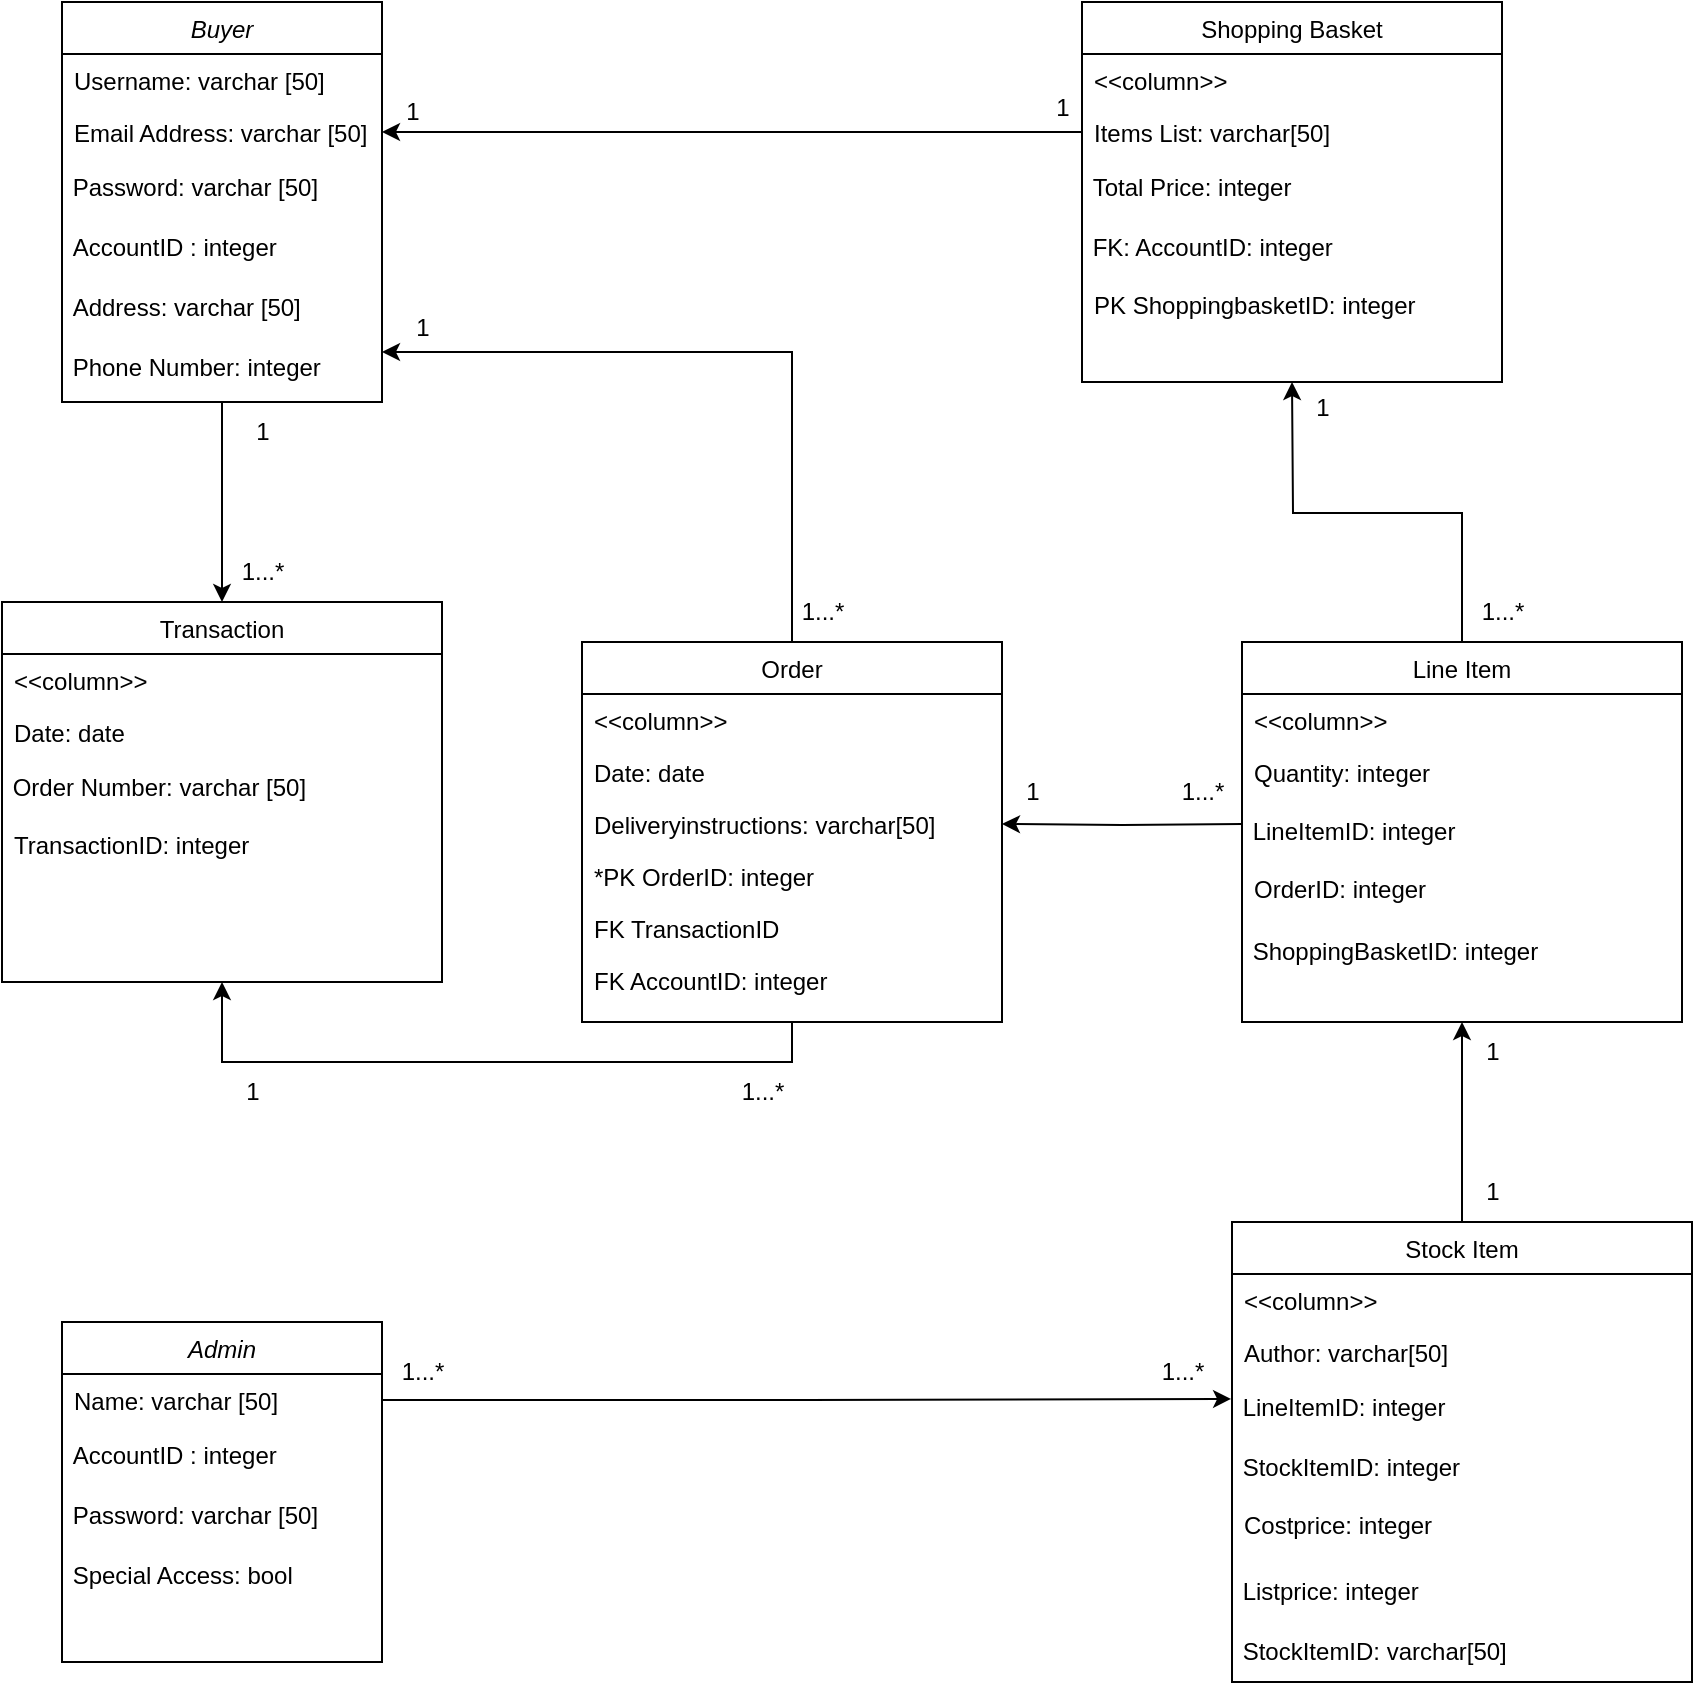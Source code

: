 <mxfile version="24.0.6" type="device">
  <diagram id="C5RBs43oDa-KdzZeNtuy" name="Page-1">
    <mxGraphModel dx="1434" dy="746" grid="1" gridSize="10" guides="1" tooltips="1" connect="1" arrows="1" fold="1" page="1" pageScale="1" pageWidth="827" pageHeight="1169" math="0" shadow="0">
      <root>
        <mxCell id="WIyWlLk6GJQsqaUBKTNV-0" />
        <mxCell id="WIyWlLk6GJQsqaUBKTNV-1" parent="WIyWlLk6GJQsqaUBKTNV-0" />
        <mxCell id="osQUJUoBIRixtBy5iLT0-38" style="edgeStyle=orthogonalEdgeStyle;rounded=0;orthogonalLoop=1;jettySize=auto;html=1;exitX=0.5;exitY=1;exitDx=0;exitDy=0;entryX=0.5;entryY=0;entryDx=0;entryDy=0;" parent="WIyWlLk6GJQsqaUBKTNV-1" source="zkfFHV4jXpPFQw0GAbJ--0" target="osQUJUoBIRixtBy5iLT0-31" edge="1">
          <mxGeometry relative="1" as="geometry" />
        </mxCell>
        <mxCell id="zkfFHV4jXpPFQw0GAbJ--0" value="Buyer" style="swimlane;fontStyle=2;align=center;verticalAlign=top;childLayout=stackLayout;horizontal=1;startSize=26;horizontalStack=0;resizeParent=1;resizeLast=0;collapsible=1;marginBottom=0;rounded=0;shadow=0;strokeWidth=1;" parent="WIyWlLk6GJQsqaUBKTNV-1" vertex="1">
          <mxGeometry x="60" y="210" width="160" height="200" as="geometry">
            <mxRectangle x="230" y="140" width="160" height="26" as="alternateBounds" />
          </mxGeometry>
        </mxCell>
        <mxCell id="zkfFHV4jXpPFQw0GAbJ--1" value="Username: varchar [50]" style="text;align=left;verticalAlign=top;spacingLeft=4;spacingRight=4;overflow=hidden;rotatable=0;points=[[0,0.5],[1,0.5]];portConstraint=eastwest;" parent="zkfFHV4jXpPFQw0GAbJ--0" vertex="1">
          <mxGeometry y="26" width="160" height="26" as="geometry" />
        </mxCell>
        <mxCell id="zkfFHV4jXpPFQw0GAbJ--3" value="Email Address: varchar [50]" style="text;align=left;verticalAlign=top;spacingLeft=4;spacingRight=4;overflow=hidden;rotatable=0;points=[[0,0.5],[1,0.5]];portConstraint=eastwest;rounded=0;shadow=0;html=0;" parent="zkfFHV4jXpPFQw0GAbJ--0" vertex="1">
          <mxGeometry y="52" width="160" height="26" as="geometry" />
        </mxCell>
        <mxCell id="osQUJUoBIRixtBy5iLT0-11" value="&amp;nbsp;Password: varchar [50]" style="text;html=1;align=left;verticalAlign=middle;resizable=0;points=[];autosize=1;strokeColor=none;fillColor=none;" parent="zkfFHV4jXpPFQw0GAbJ--0" vertex="1">
          <mxGeometry y="78" width="160" height="30" as="geometry" />
        </mxCell>
        <mxCell id="osQUJUoBIRixtBy5iLT0-10" value="&amp;nbsp;AccountID : integer" style="text;html=1;align=left;verticalAlign=middle;resizable=0;points=[];autosize=1;strokeColor=none;fillColor=none;" parent="zkfFHV4jXpPFQw0GAbJ--0" vertex="1">
          <mxGeometry y="108" width="160" height="30" as="geometry" />
        </mxCell>
        <mxCell id="osQUJUoBIRixtBy5iLT0-27" value="&amp;nbsp;Address: varchar [50]" style="text;html=1;align=left;verticalAlign=middle;resizable=0;points=[];autosize=1;strokeColor=none;fillColor=none;" parent="zkfFHV4jXpPFQw0GAbJ--0" vertex="1">
          <mxGeometry y="138" width="160" height="30" as="geometry" />
        </mxCell>
        <mxCell id="osQUJUoBIRixtBy5iLT0-30" value="&amp;nbsp;Phone Number: integer" style="text;html=1;align=left;verticalAlign=middle;resizable=0;points=[];autosize=1;strokeColor=none;fillColor=none;" parent="zkfFHV4jXpPFQw0GAbJ--0" vertex="1">
          <mxGeometry y="168" width="160" height="30" as="geometry" />
        </mxCell>
        <mxCell id="zkfFHV4jXpPFQw0GAbJ--17" value="Order" style="swimlane;fontStyle=0;align=center;verticalAlign=top;childLayout=stackLayout;horizontal=1;startSize=26;horizontalStack=0;resizeParent=1;resizeLast=0;collapsible=1;marginBottom=0;rounded=0;shadow=0;strokeWidth=1;" parent="WIyWlLk6GJQsqaUBKTNV-1" vertex="1">
          <mxGeometry x="320" y="530" width="210" height="190" as="geometry">
            <mxRectangle x="550" y="140" width="160" height="26" as="alternateBounds" />
          </mxGeometry>
        </mxCell>
        <mxCell id="zkfFHV4jXpPFQw0GAbJ--18" value="&lt;&lt;column&gt;&gt;" style="text;align=left;verticalAlign=top;spacingLeft=4;spacingRight=4;overflow=hidden;rotatable=0;points=[[0,0.5],[1,0.5]];portConstraint=eastwest;" parent="zkfFHV4jXpPFQw0GAbJ--17" vertex="1">
          <mxGeometry y="26" width="210" height="26" as="geometry" />
        </mxCell>
        <mxCell id="zkfFHV4jXpPFQw0GAbJ--19" value="Date: date" style="text;align=left;verticalAlign=top;spacingLeft=4;spacingRight=4;overflow=hidden;rotatable=0;points=[[0,0.5],[1,0.5]];portConstraint=eastwest;rounded=0;shadow=0;html=0;" parent="zkfFHV4jXpPFQw0GAbJ--17" vertex="1">
          <mxGeometry y="52" width="210" height="26" as="geometry" />
        </mxCell>
        <mxCell id="zkfFHV4jXpPFQw0GAbJ--20" value="Deliveryinstructions: varchar[50]" style="text;align=left;verticalAlign=top;spacingLeft=4;spacingRight=4;overflow=hidden;rotatable=0;points=[[0,0.5],[1,0.5]];portConstraint=eastwest;rounded=0;shadow=0;html=0;" parent="zkfFHV4jXpPFQw0GAbJ--17" vertex="1">
          <mxGeometry y="78" width="210" height="26" as="geometry" />
        </mxCell>
        <mxCell id="zkfFHV4jXpPFQw0GAbJ--21" value="*PK OrderID: integer" style="text;align=left;verticalAlign=top;spacingLeft=4;spacingRight=4;overflow=hidden;rotatable=0;points=[[0,0.5],[1,0.5]];portConstraint=eastwest;rounded=0;shadow=0;html=0;" parent="zkfFHV4jXpPFQw0GAbJ--17" vertex="1">
          <mxGeometry y="104" width="210" height="26" as="geometry" />
        </mxCell>
        <mxCell id="zkfFHV4jXpPFQw0GAbJ--24" value="FK TransactionID" style="text;align=left;verticalAlign=top;spacingLeft=4;spacingRight=4;overflow=hidden;rotatable=0;points=[[0,0.5],[1,0.5]];portConstraint=eastwest;" parent="zkfFHV4jXpPFQw0GAbJ--17" vertex="1">
          <mxGeometry y="130" width="210" height="26" as="geometry" />
        </mxCell>
        <mxCell id="zkfFHV4jXpPFQw0GAbJ--22" value="FK AccountID: integer" style="text;align=left;verticalAlign=top;spacingLeft=4;spacingRight=4;overflow=hidden;rotatable=0;points=[[0,0.5],[1,0.5]];portConstraint=eastwest;rounded=0;shadow=0;html=0;" parent="zkfFHV4jXpPFQw0GAbJ--17" vertex="1">
          <mxGeometry y="156" width="210" height="26" as="geometry" />
        </mxCell>
        <mxCell id="osQUJUoBIRixtBy5iLT0-13" value="Admin" style="swimlane;fontStyle=2;align=center;verticalAlign=top;childLayout=stackLayout;horizontal=1;startSize=26;horizontalStack=0;resizeParent=1;resizeLast=0;collapsible=1;marginBottom=0;rounded=0;shadow=0;strokeWidth=1;" parent="WIyWlLk6GJQsqaUBKTNV-1" vertex="1">
          <mxGeometry x="60" y="870" width="160" height="170" as="geometry">
            <mxRectangle x="230" y="140" width="160" height="26" as="alternateBounds" />
          </mxGeometry>
        </mxCell>
        <mxCell id="osQUJUoBIRixtBy5iLT0-14" value="Name: varchar [50]" style="text;align=left;verticalAlign=top;spacingLeft=4;spacingRight=4;overflow=hidden;rotatable=0;points=[[0,0.5],[1,0.5]];portConstraint=eastwest;" parent="osQUJUoBIRixtBy5iLT0-13" vertex="1">
          <mxGeometry y="26" width="160" height="26" as="geometry" />
        </mxCell>
        <mxCell id="osQUJUoBIRixtBy5iLT0-16" value="&amp;nbsp;AccountID : integer" style="text;html=1;align=left;verticalAlign=middle;resizable=0;points=[];autosize=1;strokeColor=none;fillColor=none;" parent="osQUJUoBIRixtBy5iLT0-13" vertex="1">
          <mxGeometry y="52" width="160" height="30" as="geometry" />
        </mxCell>
        <mxCell id="osQUJUoBIRixtBy5iLT0-17" value="&amp;nbsp;Password: varchar [50]" style="text;html=1;align=left;verticalAlign=middle;resizable=0;points=[];autosize=1;strokeColor=none;fillColor=none;" parent="osQUJUoBIRixtBy5iLT0-13" vertex="1">
          <mxGeometry y="82" width="160" height="30" as="geometry" />
        </mxCell>
        <mxCell id="osQUJUoBIRixtBy5iLT0-24" value="&amp;nbsp;Special Access: bool" style="text;html=1;align=left;verticalAlign=middle;resizable=0;points=[];autosize=1;strokeColor=none;fillColor=none;" parent="osQUJUoBIRixtBy5iLT0-13" vertex="1">
          <mxGeometry y="112" width="160" height="30" as="geometry" />
        </mxCell>
        <mxCell id="osQUJUoBIRixtBy5iLT0-31" value="Transaction" style="swimlane;fontStyle=0;align=center;verticalAlign=top;childLayout=stackLayout;horizontal=1;startSize=26;horizontalStack=0;resizeParent=1;resizeLast=0;collapsible=1;marginBottom=0;rounded=0;shadow=0;strokeWidth=1;" parent="WIyWlLk6GJQsqaUBKTNV-1" vertex="1">
          <mxGeometry x="30" y="510" width="220" height="190" as="geometry">
            <mxRectangle x="130" y="380" width="160" height="26" as="alternateBounds" />
          </mxGeometry>
        </mxCell>
        <mxCell id="osQUJUoBIRixtBy5iLT0-32" value="&lt;&lt;column&gt;&gt;" style="text;align=left;verticalAlign=top;spacingLeft=4;spacingRight=4;overflow=hidden;rotatable=0;points=[[0,0.5],[1,0.5]];portConstraint=eastwest;" parent="osQUJUoBIRixtBy5iLT0-31" vertex="1">
          <mxGeometry y="26" width="220" height="26" as="geometry" />
        </mxCell>
        <mxCell id="osQUJUoBIRixtBy5iLT0-33" value="Date: date" style="text;align=left;verticalAlign=top;spacingLeft=4;spacingRight=4;overflow=hidden;rotatable=0;points=[[0,0.5],[1,0.5]];portConstraint=eastwest;rounded=0;shadow=0;html=0;" parent="osQUJUoBIRixtBy5iLT0-31" vertex="1">
          <mxGeometry y="52" width="220" height="26" as="geometry" />
        </mxCell>
        <mxCell id="osQUJUoBIRixtBy5iLT0-34" value="&amp;nbsp;Order Number: varchar [50]" style="text;html=1;align=left;verticalAlign=middle;resizable=0;points=[];autosize=1;strokeColor=none;fillColor=none;rotation=0;" parent="osQUJUoBIRixtBy5iLT0-31" vertex="1">
          <mxGeometry y="78" width="220" height="30" as="geometry" />
        </mxCell>
        <mxCell id="osQUJUoBIRixtBy5iLT0-35" value="TransactionID: integer" style="text;align=left;verticalAlign=top;spacingLeft=4;spacingRight=4;overflow=hidden;rotatable=0;points=[[0,0.5],[1,0.5]];portConstraint=eastwest;fontStyle=0" parent="osQUJUoBIRixtBy5iLT0-31" vertex="1">
          <mxGeometry y="108" width="220" height="52" as="geometry" />
        </mxCell>
        <mxCell id="zkfFHV4jXpPFQw0GAbJ--6" value="Shopping Basket" style="swimlane;fontStyle=0;align=center;verticalAlign=top;childLayout=stackLayout;horizontal=1;startSize=26;horizontalStack=0;resizeParent=1;resizeLast=0;collapsible=1;marginBottom=0;rounded=0;shadow=0;strokeWidth=1;" parent="WIyWlLk6GJQsqaUBKTNV-1" vertex="1">
          <mxGeometry x="570" y="210" width="210" height="190" as="geometry">
            <mxRectangle x="130" y="380" width="160" height="26" as="alternateBounds" />
          </mxGeometry>
        </mxCell>
        <mxCell id="zkfFHV4jXpPFQw0GAbJ--7" value="&lt;&lt;column&gt;&gt;" style="text;align=left;verticalAlign=top;spacingLeft=4;spacingRight=4;overflow=hidden;rotatable=0;points=[[0,0.5],[1,0.5]];portConstraint=eastwest;" parent="zkfFHV4jXpPFQw0GAbJ--6" vertex="1">
          <mxGeometry y="26" width="210" height="26" as="geometry" />
        </mxCell>
        <mxCell id="zkfFHV4jXpPFQw0GAbJ--8" value="Items List: varchar[50]&#xa;" style="text;align=left;verticalAlign=top;spacingLeft=4;spacingRight=4;overflow=hidden;rotatable=0;points=[[0,0.5],[1,0.5]];portConstraint=eastwest;rounded=0;shadow=0;html=0;" parent="zkfFHV4jXpPFQw0GAbJ--6" vertex="1">
          <mxGeometry y="52" width="210" height="26" as="geometry" />
        </mxCell>
        <mxCell id="osQUJUoBIRixtBy5iLT0-36" value="&amp;nbsp;Total Price: integer" style="text;html=1;align=left;verticalAlign=middle;resizable=0;points=[];autosize=1;strokeColor=none;fillColor=none;" parent="zkfFHV4jXpPFQw0GAbJ--6" vertex="1">
          <mxGeometry y="78" width="210" height="30" as="geometry" />
        </mxCell>
        <mxCell id="osQUJUoBIRixtBy5iLT0-7" value="&lt;span style=&quot;&quot;&gt;&amp;nbsp;FK: AccountID: integer&lt;/span&gt;" style="text;html=1;align=left;verticalAlign=middle;resizable=0;points=[];autosize=1;strokeColor=none;fillColor=none;rotation=0;" parent="zkfFHV4jXpPFQw0GAbJ--6" vertex="1">
          <mxGeometry y="108" width="210" height="30" as="geometry" />
        </mxCell>
        <mxCell id="zkfFHV4jXpPFQw0GAbJ--10" value="PK ShoppingbasketID: integer&#xa;" style="text;align=left;verticalAlign=top;spacingLeft=4;spacingRight=4;overflow=hidden;rotatable=0;points=[[0,0.5],[1,0.5]];portConstraint=eastwest;fontStyle=0" parent="zkfFHV4jXpPFQw0GAbJ--6" vertex="1">
          <mxGeometry y="138" width="210" height="22" as="geometry" />
        </mxCell>
        <mxCell id="osQUJUoBIRixtBy5iLT0-37" style="edgeStyle=orthogonalEdgeStyle;rounded=0;orthogonalLoop=1;jettySize=auto;html=1;exitX=0.5;exitY=0;exitDx=0;exitDy=0;entryX=1;entryY=0.233;entryDx=0;entryDy=0;entryPerimeter=0;" parent="WIyWlLk6GJQsqaUBKTNV-1" source="zkfFHV4jXpPFQw0GAbJ--17" target="osQUJUoBIRixtBy5iLT0-30" edge="1">
          <mxGeometry relative="1" as="geometry" />
        </mxCell>
        <mxCell id="osQUJUoBIRixtBy5iLT0-39" style="edgeStyle=orthogonalEdgeStyle;rounded=0;orthogonalLoop=1;jettySize=auto;html=1;exitX=0.5;exitY=1;exitDx=0;exitDy=0;entryX=0.5;entryY=1;entryDx=0;entryDy=0;" parent="WIyWlLk6GJQsqaUBKTNV-1" source="zkfFHV4jXpPFQw0GAbJ--17" target="osQUJUoBIRixtBy5iLT0-31" edge="1">
          <mxGeometry relative="1" as="geometry" />
        </mxCell>
        <mxCell id="osQUJUoBIRixtBy5iLT0-40" style="edgeStyle=orthogonalEdgeStyle;rounded=0;orthogonalLoop=1;jettySize=auto;html=1;entryX=1;entryY=0.5;entryDx=0;entryDy=0;exitX=0;exitY=0.5;exitDx=0;exitDy=0;" parent="WIyWlLk6GJQsqaUBKTNV-1" source="zkfFHV4jXpPFQw0GAbJ--8" target="zkfFHV4jXpPFQw0GAbJ--3" edge="1">
          <mxGeometry relative="1" as="geometry">
            <mxPoint x="560" y="275" as="sourcePoint" />
          </mxGeometry>
        </mxCell>
        <mxCell id="osQUJUoBIRixtBy5iLT0-54" style="edgeStyle=orthogonalEdgeStyle;rounded=0;orthogonalLoop=1;jettySize=auto;html=1;exitX=0.5;exitY=0;exitDx=0;exitDy=0;" parent="WIyWlLk6GJQsqaUBKTNV-1" source="osQUJUoBIRixtBy5iLT0-41" edge="1">
          <mxGeometry relative="1" as="geometry">
            <mxPoint x="675" y="400" as="targetPoint" />
          </mxGeometry>
        </mxCell>
        <mxCell id="osQUJUoBIRixtBy5iLT0-41" value="Line Item" style="swimlane;fontStyle=0;align=center;verticalAlign=top;childLayout=stackLayout;horizontal=1;startSize=26;horizontalStack=0;resizeParent=1;resizeLast=0;collapsible=1;marginBottom=0;rounded=0;shadow=0;strokeWidth=1;" parent="WIyWlLk6GJQsqaUBKTNV-1" vertex="1">
          <mxGeometry x="650" y="530" width="220" height="190" as="geometry">
            <mxRectangle x="130" y="380" width="160" height="26" as="alternateBounds" />
          </mxGeometry>
        </mxCell>
        <mxCell id="osQUJUoBIRixtBy5iLT0-42" value="&lt;&lt;column&gt;&gt;" style="text;align=left;verticalAlign=top;spacingLeft=4;spacingRight=4;overflow=hidden;rotatable=0;points=[[0,0.5],[1,0.5]];portConstraint=eastwest;" parent="osQUJUoBIRixtBy5iLT0-41" vertex="1">
          <mxGeometry y="26" width="220" height="26" as="geometry" />
        </mxCell>
        <mxCell id="osQUJUoBIRixtBy5iLT0-43" value="Quantity: integer" style="text;align=left;verticalAlign=top;spacingLeft=4;spacingRight=4;overflow=hidden;rotatable=0;points=[[0,0.5],[1,0.5]];portConstraint=eastwest;rounded=0;shadow=0;html=0;" parent="osQUJUoBIRixtBy5iLT0-41" vertex="1">
          <mxGeometry y="52" width="220" height="28" as="geometry" />
        </mxCell>
        <mxCell id="osQUJUoBIRixtBy5iLT0-44" value="&amp;nbsp;LineItemID: integer" style="text;html=1;align=left;verticalAlign=middle;resizable=0;points=[];autosize=1;strokeColor=none;fillColor=none;rotation=0;" parent="osQUJUoBIRixtBy5iLT0-41" vertex="1">
          <mxGeometry y="80" width="220" height="30" as="geometry" />
        </mxCell>
        <mxCell id="osQUJUoBIRixtBy5iLT0-45" value="OrderID: integer" style="text;align=left;verticalAlign=top;spacingLeft=4;spacingRight=4;overflow=hidden;rotatable=0;points=[[0,0.5],[1,0.5]];portConstraint=eastwest;fontStyle=0" parent="osQUJUoBIRixtBy5iLT0-41" vertex="1">
          <mxGeometry y="110" width="220" height="30" as="geometry" />
        </mxCell>
        <mxCell id="osQUJUoBIRixtBy5iLT0-55" value="&amp;nbsp;ShoppingBasketID: integer" style="text;html=1;align=left;verticalAlign=middle;resizable=0;points=[];autosize=1;strokeColor=none;fillColor=none;" parent="osQUJUoBIRixtBy5iLT0-41" vertex="1">
          <mxGeometry y="140" width="220" height="30" as="geometry" />
        </mxCell>
        <mxCell id="osQUJUoBIRixtBy5iLT0-52" style="edgeStyle=orthogonalEdgeStyle;rounded=0;orthogonalLoop=1;jettySize=auto;html=1;exitX=0.5;exitY=0;exitDx=0;exitDy=0;entryX=0.5;entryY=1;entryDx=0;entryDy=0;" parent="WIyWlLk6GJQsqaUBKTNV-1" source="osQUJUoBIRixtBy5iLT0-46" target="osQUJUoBIRixtBy5iLT0-41" edge="1">
          <mxGeometry relative="1" as="geometry" />
        </mxCell>
        <mxCell id="osQUJUoBIRixtBy5iLT0-46" value="Stock Item" style="swimlane;fontStyle=0;align=center;verticalAlign=top;childLayout=stackLayout;horizontal=1;startSize=26;horizontalStack=0;resizeParent=1;resizeLast=0;collapsible=1;marginBottom=0;rounded=0;shadow=0;strokeWidth=1;" parent="WIyWlLk6GJQsqaUBKTNV-1" vertex="1">
          <mxGeometry x="645" y="820" width="230" height="230" as="geometry">
            <mxRectangle x="130" y="380" width="160" height="26" as="alternateBounds" />
          </mxGeometry>
        </mxCell>
        <mxCell id="osQUJUoBIRixtBy5iLT0-47" value="&lt;&lt;column&gt;&gt;" style="text;align=left;verticalAlign=top;spacingLeft=4;spacingRight=4;overflow=hidden;rotatable=0;points=[[0,0.5],[1,0.5]];portConstraint=eastwest;" parent="osQUJUoBIRixtBy5iLT0-46" vertex="1">
          <mxGeometry y="26" width="230" height="26" as="geometry" />
        </mxCell>
        <mxCell id="osQUJUoBIRixtBy5iLT0-48" value="Author: varchar[50]" style="text;align=left;verticalAlign=top;spacingLeft=4;spacingRight=4;overflow=hidden;rotatable=0;points=[[0,0.5],[1,0.5]];portConstraint=eastwest;rounded=0;shadow=0;html=0;" parent="osQUJUoBIRixtBy5iLT0-46" vertex="1">
          <mxGeometry y="52" width="230" height="26" as="geometry" />
        </mxCell>
        <mxCell id="osQUJUoBIRixtBy5iLT0-49" value="&amp;nbsp;LineItemID: integer" style="text;html=1;align=left;verticalAlign=middle;resizable=0;points=[];autosize=1;strokeColor=none;fillColor=none;rotation=0;" parent="osQUJUoBIRixtBy5iLT0-46" vertex="1">
          <mxGeometry y="78" width="230" height="30" as="geometry" />
        </mxCell>
        <mxCell id="osQUJUoBIRixtBy5iLT0-56" value="&amp;nbsp;StockItemID: integer" style="text;html=1;align=left;verticalAlign=middle;resizable=0;points=[];autosize=1;strokeColor=none;fillColor=none;rotation=0;" parent="osQUJUoBIRixtBy5iLT0-46" vertex="1">
          <mxGeometry y="108" width="230" height="30" as="geometry" />
        </mxCell>
        <mxCell id="osQUJUoBIRixtBy5iLT0-50" value="Costprice: integer" style="text;align=left;verticalAlign=top;spacingLeft=4;spacingRight=4;overflow=hidden;rotatable=0;points=[[0,0.5],[1,0.5]];portConstraint=eastwest;fontStyle=0" parent="osQUJUoBIRixtBy5iLT0-46" vertex="1">
          <mxGeometry y="138" width="230" height="32" as="geometry" />
        </mxCell>
        <mxCell id="osQUJUoBIRixtBy5iLT0-57" value="&amp;nbsp;Listprice: integer" style="text;html=1;align=left;verticalAlign=middle;resizable=0;points=[];autosize=1;strokeColor=none;fillColor=none;rotation=0;" parent="osQUJUoBIRixtBy5iLT0-46" vertex="1">
          <mxGeometry y="170" width="230" height="30" as="geometry" />
        </mxCell>
        <mxCell id="osQUJUoBIRixtBy5iLT0-58" value="&amp;nbsp;StockItemID: varchar[50]" style="text;html=1;align=left;verticalAlign=middle;resizable=0;points=[];autosize=1;strokeColor=none;fillColor=none;rotation=0;" parent="osQUJUoBIRixtBy5iLT0-46" vertex="1">
          <mxGeometry y="200" width="230" height="30" as="geometry" />
        </mxCell>
        <mxCell id="osQUJUoBIRixtBy5iLT0-59" style="edgeStyle=orthogonalEdgeStyle;rounded=0;orthogonalLoop=1;jettySize=auto;html=1;exitX=1;exitY=0.5;exitDx=0;exitDy=0;entryX=-0.002;entryY=0.349;entryDx=0;entryDy=0;entryPerimeter=0;" parent="WIyWlLk6GJQsqaUBKTNV-1" source="osQUJUoBIRixtBy5iLT0-14" target="osQUJUoBIRixtBy5iLT0-49" edge="1">
          <mxGeometry relative="1" as="geometry" />
        </mxCell>
        <mxCell id="eYe4KTNZ2H5e0EdOAI0W-1" style="edgeStyle=orthogonalEdgeStyle;rounded=0;orthogonalLoop=1;jettySize=auto;html=1;entryX=1;entryY=0.5;entryDx=0;entryDy=0;" parent="WIyWlLk6GJQsqaUBKTNV-1" target="zkfFHV4jXpPFQw0GAbJ--20" edge="1">
          <mxGeometry relative="1" as="geometry">
            <mxPoint x="650" y="621" as="sourcePoint" />
          </mxGeometry>
        </mxCell>
        <mxCell id="x4a9AqfKoypPuRAigWsO-3" value="1...*" style="text;html=1;align=center;verticalAlign=middle;resizable=0;points=[];autosize=1;strokeColor=none;fillColor=none;" vertex="1" parent="WIyWlLk6GJQsqaUBKTNV-1">
          <mxGeometry x="760" y="500" width="40" height="30" as="geometry" />
        </mxCell>
        <mxCell id="x4a9AqfKoypPuRAigWsO-8" value="1" style="text;html=1;align=center;verticalAlign=middle;resizable=0;points=[];autosize=1;strokeColor=none;fillColor=none;" vertex="1" parent="WIyWlLk6GJQsqaUBKTNV-1">
          <mxGeometry x="220" y="250" width="30" height="30" as="geometry" />
        </mxCell>
        <mxCell id="x4a9AqfKoypPuRAigWsO-9" value="1" style="text;html=1;align=center;verticalAlign=middle;resizable=0;points=[];autosize=1;strokeColor=none;fillColor=none;" vertex="1" parent="WIyWlLk6GJQsqaUBKTNV-1">
          <mxGeometry x="545" y="248" width="30" height="30" as="geometry" />
        </mxCell>
        <mxCell id="x4a9AqfKoypPuRAigWsO-10" value="1" style="text;html=1;align=center;verticalAlign=middle;resizable=0;points=[];autosize=1;strokeColor=none;fillColor=none;" vertex="1" parent="WIyWlLk6GJQsqaUBKTNV-1">
          <mxGeometry x="675" y="398" width="30" height="30" as="geometry" />
        </mxCell>
        <mxCell id="x4a9AqfKoypPuRAigWsO-11" value="1" style="text;html=1;align=center;verticalAlign=middle;resizable=0;points=[];autosize=1;strokeColor=none;fillColor=none;" vertex="1" parent="WIyWlLk6GJQsqaUBKTNV-1">
          <mxGeometry x="760" y="720" width="30" height="30" as="geometry" />
        </mxCell>
        <mxCell id="x4a9AqfKoypPuRAigWsO-12" value="1" style="text;html=1;align=center;verticalAlign=middle;resizable=0;points=[];autosize=1;strokeColor=none;fillColor=none;" vertex="1" parent="WIyWlLk6GJQsqaUBKTNV-1">
          <mxGeometry x="760" y="790" width="30" height="30" as="geometry" />
        </mxCell>
        <mxCell id="x4a9AqfKoypPuRAigWsO-13" value="1...*" style="text;html=1;align=center;verticalAlign=middle;resizable=0;points=[];autosize=1;strokeColor=none;fillColor=none;" vertex="1" parent="WIyWlLk6GJQsqaUBKTNV-1">
          <mxGeometry x="600" y="880" width="40" height="30" as="geometry" />
        </mxCell>
        <mxCell id="x4a9AqfKoypPuRAigWsO-14" value="1...*" style="text;html=1;align=center;verticalAlign=middle;resizable=0;points=[];autosize=1;strokeColor=none;fillColor=none;" vertex="1" parent="WIyWlLk6GJQsqaUBKTNV-1">
          <mxGeometry x="220" y="880" width="40" height="30" as="geometry" />
        </mxCell>
        <mxCell id="x4a9AqfKoypPuRAigWsO-15" value="1" style="text;html=1;align=center;verticalAlign=middle;resizable=0;points=[];autosize=1;strokeColor=none;fillColor=none;" vertex="1" parent="WIyWlLk6GJQsqaUBKTNV-1">
          <mxGeometry x="530" y="590" width="30" height="30" as="geometry" />
        </mxCell>
        <mxCell id="x4a9AqfKoypPuRAigWsO-16" value="1...*" style="text;html=1;align=center;verticalAlign=middle;resizable=0;points=[];autosize=1;strokeColor=none;fillColor=none;" vertex="1" parent="WIyWlLk6GJQsqaUBKTNV-1">
          <mxGeometry x="610" y="590" width="40" height="30" as="geometry" />
        </mxCell>
        <mxCell id="x4a9AqfKoypPuRAigWsO-17" value="1" style="text;html=1;align=center;verticalAlign=middle;resizable=0;points=[];autosize=1;strokeColor=none;fillColor=none;" vertex="1" parent="WIyWlLk6GJQsqaUBKTNV-1">
          <mxGeometry x="225" y="358" width="30" height="30" as="geometry" />
        </mxCell>
        <mxCell id="x4a9AqfKoypPuRAigWsO-18" value="1...*" style="text;html=1;align=center;verticalAlign=middle;resizable=0;points=[];autosize=1;strokeColor=none;fillColor=none;" vertex="1" parent="WIyWlLk6GJQsqaUBKTNV-1">
          <mxGeometry x="420" y="500" width="40" height="30" as="geometry" />
        </mxCell>
        <mxCell id="x4a9AqfKoypPuRAigWsO-19" value="1" style="text;html=1;align=center;verticalAlign=middle;resizable=0;points=[];autosize=1;strokeColor=none;fillColor=none;" vertex="1" parent="WIyWlLk6GJQsqaUBKTNV-1">
          <mxGeometry x="145" y="410" width="30" height="30" as="geometry" />
        </mxCell>
        <mxCell id="x4a9AqfKoypPuRAigWsO-21" value="1...*" style="text;html=1;align=center;verticalAlign=middle;resizable=0;points=[];autosize=1;strokeColor=none;fillColor=none;" vertex="1" parent="WIyWlLk6GJQsqaUBKTNV-1">
          <mxGeometry x="140" y="480" width="40" height="30" as="geometry" />
        </mxCell>
        <mxCell id="x4a9AqfKoypPuRAigWsO-23" value="1" style="text;html=1;align=center;verticalAlign=middle;resizable=0;points=[];autosize=1;strokeColor=none;fillColor=none;" vertex="1" parent="WIyWlLk6GJQsqaUBKTNV-1">
          <mxGeometry x="140" y="740" width="30" height="30" as="geometry" />
        </mxCell>
        <mxCell id="x4a9AqfKoypPuRAigWsO-24" value="1...*" style="text;html=1;align=center;verticalAlign=middle;resizable=0;points=[];autosize=1;strokeColor=none;fillColor=none;" vertex="1" parent="WIyWlLk6GJQsqaUBKTNV-1">
          <mxGeometry x="390" y="740" width="40" height="30" as="geometry" />
        </mxCell>
      </root>
    </mxGraphModel>
  </diagram>
</mxfile>
